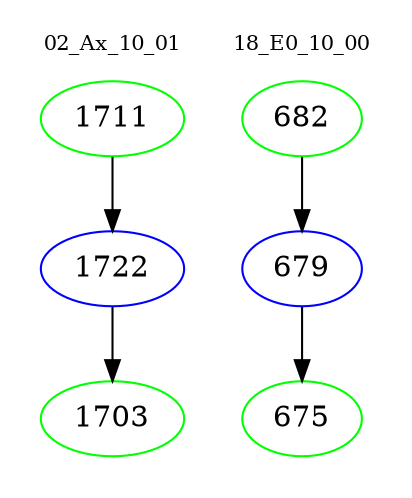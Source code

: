 digraph{
subgraph cluster_0 {
color = white
label = "02_Ax_10_01";
fontsize=10;
T0_1711 [label="1711", color="green"]
T0_1711 -> T0_1722 [color="black"]
T0_1722 [label="1722", color="blue"]
T0_1722 -> T0_1703 [color="black"]
T0_1703 [label="1703", color="green"]
}
subgraph cluster_1 {
color = white
label = "18_E0_10_00";
fontsize=10;
T1_682 [label="682", color="green"]
T1_682 -> T1_679 [color="black"]
T1_679 [label="679", color="blue"]
T1_679 -> T1_675 [color="black"]
T1_675 [label="675", color="green"]
}
}
